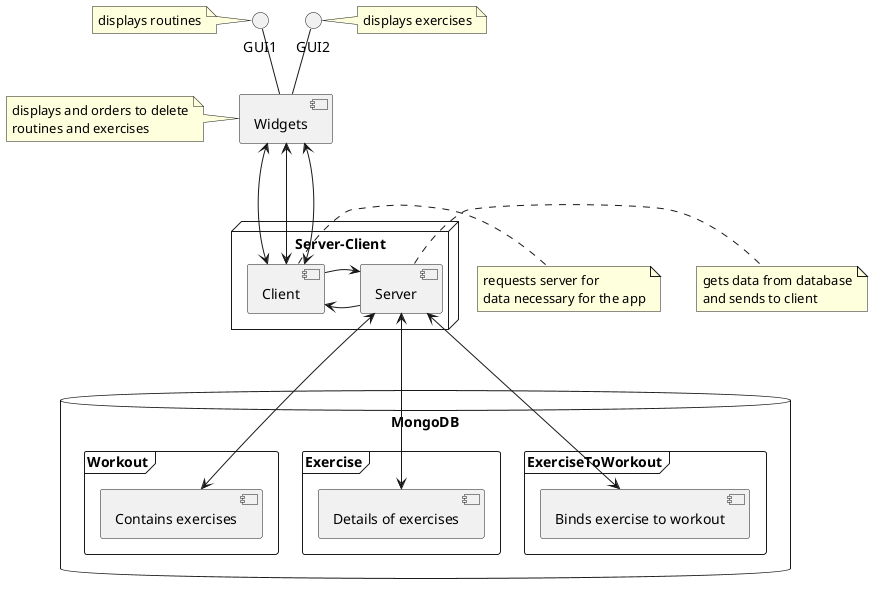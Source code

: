------------------------
component_diagram.png

@startuml
() "GUI1" as Window1
() "GUI2" as Window2

node "Server-Client" {
	[Server] -> [Client]
	[Client] -> [Server]
}

note right of [Client]
	requests server for
	data necessary for the app
end note

note right of [Server]
	gets data from database
	and sends to client
end note

Window1 -- [Widgets]
Window2 -- [Widgets]

note left of [Widgets]
	displays and orders to delete
	routines and exercises
end note

note left of Window1 : displays routines
note right of Window2
	displays exercises
end note

database "MongoDB"{
	frame "Workout" {
		[Contains exercises] as W
	}
	frame "Exercise"{
		[Details of exercises] as E
	}
	frame "ExerciseToWorkout"{
		[Binds exercise to workout] as EW
	}
}

[Widgets] <---> [Client]
[Widgets] <---> [Client]
[Widgets] <---> [Client]
[Server] <---> W
[Server] <---> E
[Server] <---> EW
@enduml

PlantUML version 1.2019.12(Sun Nov 03 10:24:54 UTC 2019)
(GPL source distribution)
Java Runtime: Java(TM) SE Runtime Environment
JVM: Java HotSpot(TM) 64-Bit Server VM
Java Version: 1.7.0_25-b15
Operating System: Linux
Default Encoding: UTF-8
Language: en
Country: US

------------------------
